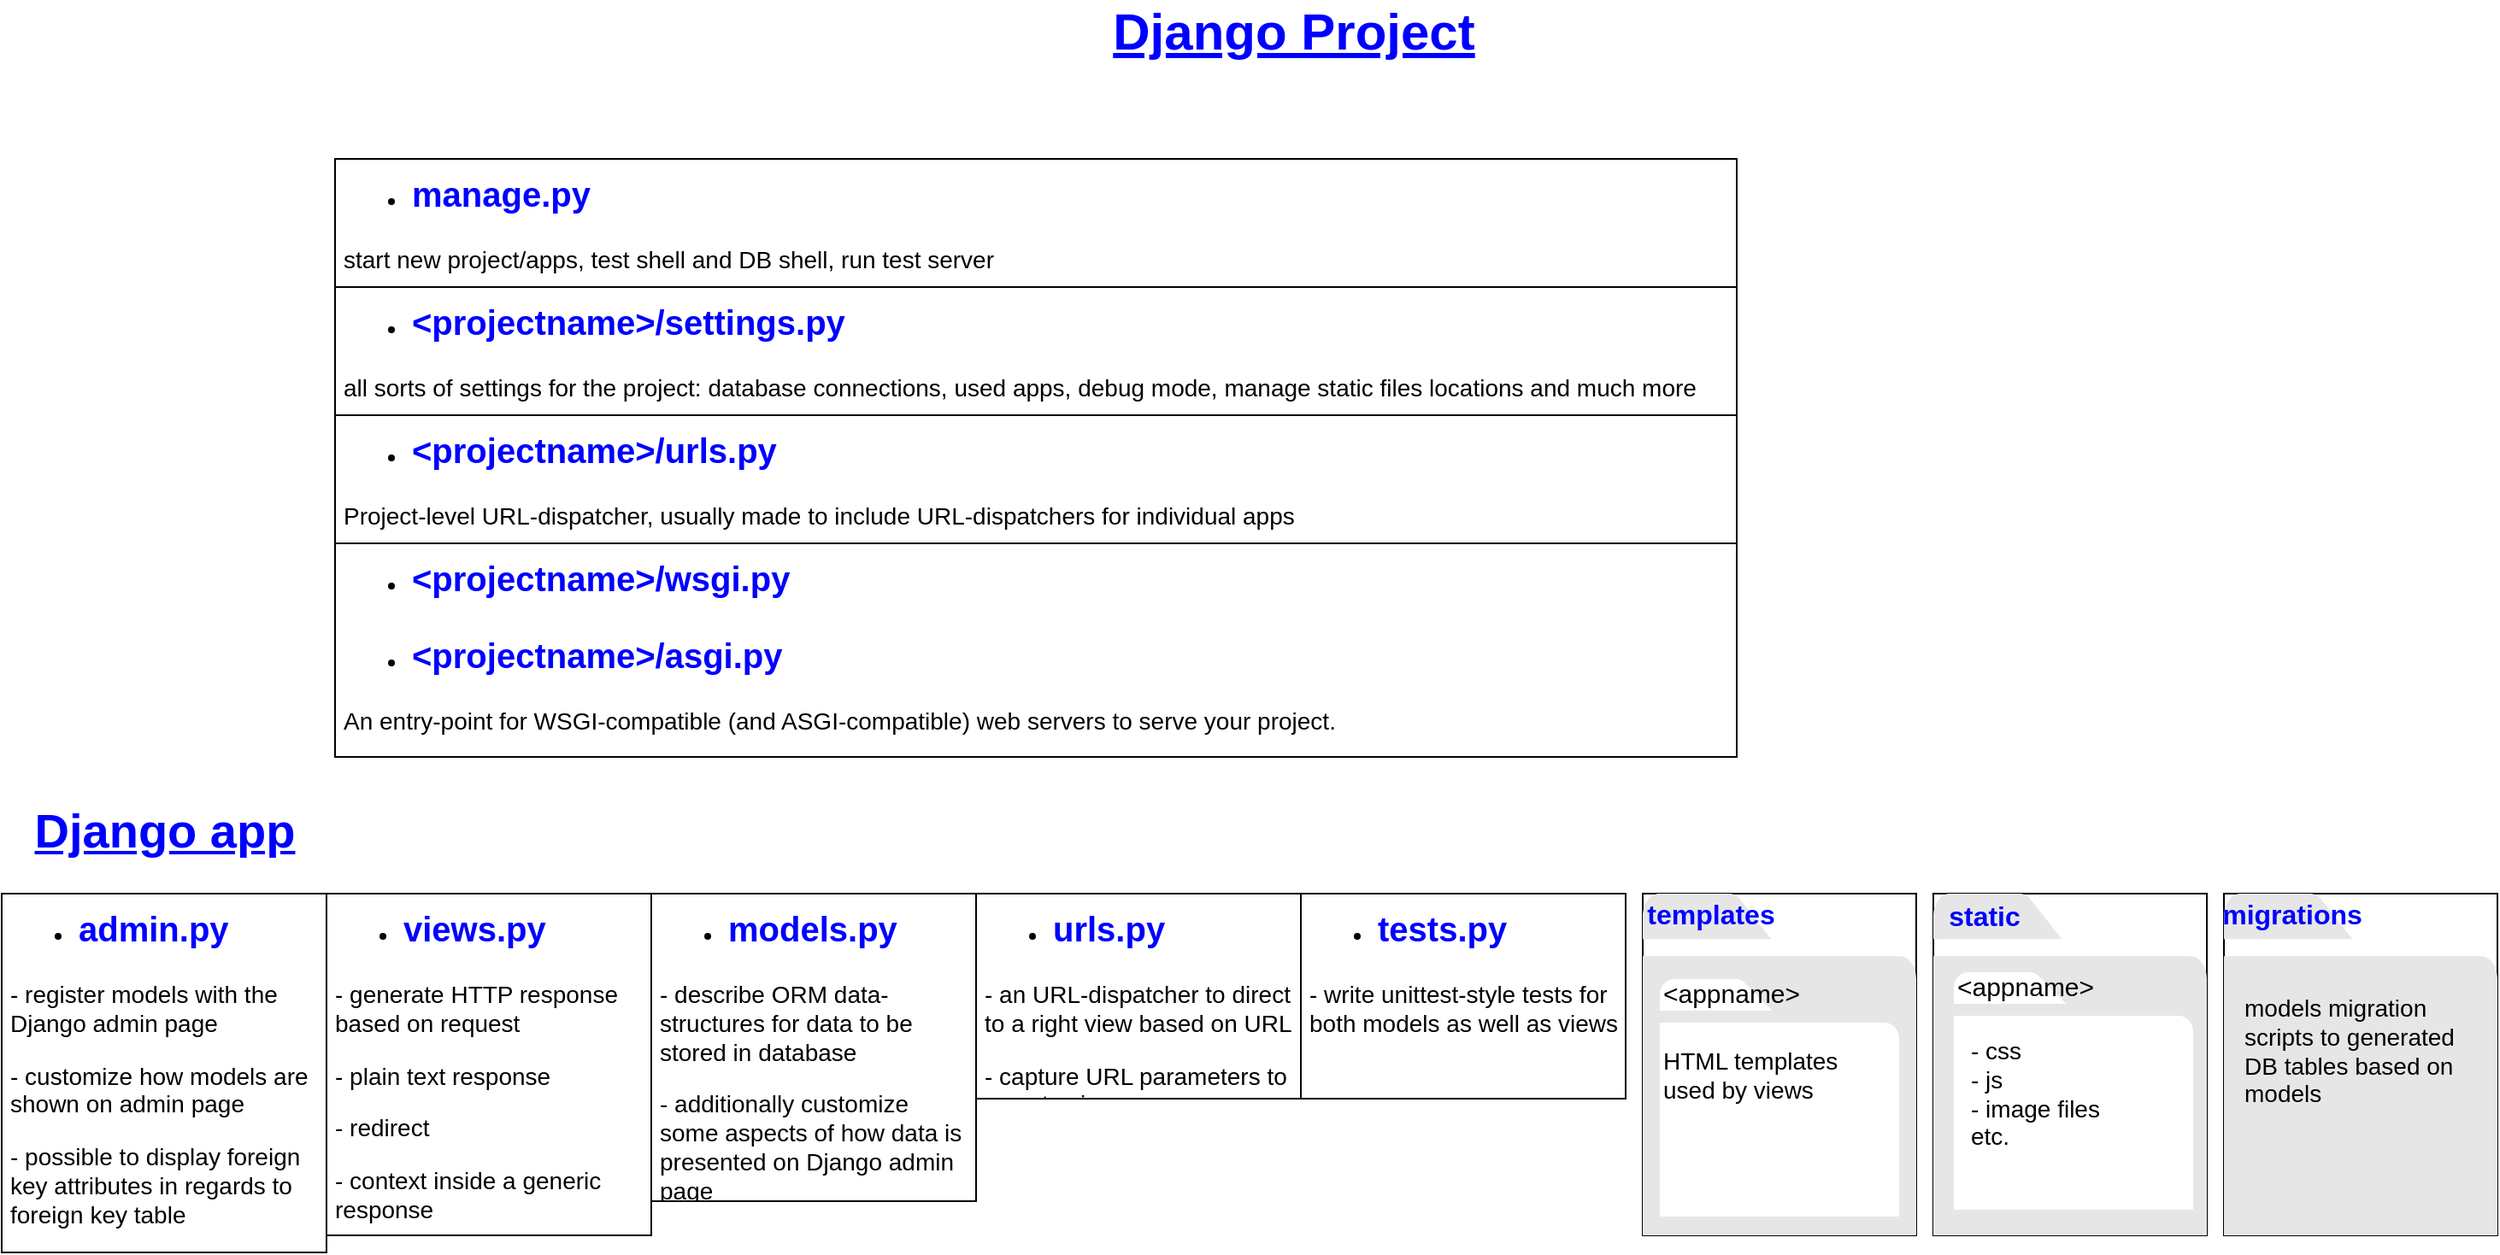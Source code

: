 <mxfile version="21.1.2" type="device">
  <diagram name="Page-1" id="mdpjn57YCdcAAkX0H43z">
    <mxGraphModel dx="1588" dy="2194" grid="1" gridSize="10" guides="1" tooltips="1" connect="1" arrows="1" fold="1" page="1" pageScale="1" pageWidth="850" pageHeight="1100" math="0" shadow="0">
      <root>
        <mxCell id="0" />
        <mxCell id="1" parent="0" />
        <mxCell id="vuGsGzaFiT-Mfd9MDiGt-1" value="&lt;div style=&quot;font-size: 30px;&quot;&gt;&lt;b&gt;&lt;font style=&quot;font-size: 30px;&quot; color=&quot;#0000ff&quot;&gt;&lt;u&gt;Django Project&lt;/u&gt;&lt;/font&gt;&lt;/b&gt;&lt;/div&gt;" style="text;html=1;strokeColor=none;fillColor=none;align=center;verticalAlign=middle;whiteSpace=wrap;rounded=0;" vertex="1" parent="1">
          <mxGeometry x="830" y="-130" width="372" height="30" as="geometry" />
        </mxCell>
        <mxCell id="vuGsGzaFiT-Mfd9MDiGt-2" value="&lt;font color=&quot;#0000ff&quot;&gt;&lt;font style=&quot;font-size: 28px;&quot;&gt;&lt;u&gt;&lt;b&gt;Django app&lt;/b&gt;&lt;/u&gt;&lt;/font&gt;&lt;/font&gt;" style="text;html=1;strokeColor=none;fillColor=none;align=center;verticalAlign=middle;whiteSpace=wrap;rounded=0;" vertex="1" parent="1">
          <mxGeometry x="263.5" y="330" width="183" height="45" as="geometry" />
        </mxCell>
        <mxCell id="vuGsGzaFiT-Mfd9MDiGt-3" value="&lt;ul&gt;&lt;li&gt;&lt;h1&gt;&lt;font style=&quot;font-size: 20px;&quot; color=&quot;#0000ff&quot;&gt;admin.py&lt;/font&gt;&lt;/h1&gt;&lt;/li&gt;&lt;/ul&gt;&lt;p style=&quot;font-size: 14px;&quot;&gt;&lt;font style=&quot;font-size: 14px;&quot;&gt;- register models with the Django admin page&lt;/font&gt;&lt;/p&gt;&lt;p style=&quot;font-size: 14px;&quot;&gt;&lt;font style=&quot;font-size: 14px;&quot;&gt;- customize how models are shown on admin page&lt;/font&gt;&lt;/p&gt;&lt;p style=&quot;font-size: 14px;&quot;&gt;&lt;font style=&quot;font-size: 14px;&quot;&gt;- possible to display foreign key attributes in regards to foreign key table&lt;/font&gt;&lt;br&gt;&lt;/p&gt;" style="text;html=1;strokeColor=default;fillColor=none;spacing=5;spacingTop=-20;whiteSpace=wrap;overflow=hidden;rounded=0;" vertex="1" parent="1">
          <mxGeometry x="260" y="390" width="190" height="210" as="geometry" />
        </mxCell>
        <mxCell id="vuGsGzaFiT-Mfd9MDiGt-4" value="&lt;ul&gt;&lt;li&gt;&lt;h1&gt;&lt;font style=&quot;font-size: 20px;&quot; color=&quot;#0000ff&quot;&gt;views.py&lt;/font&gt;&lt;/h1&gt;&lt;/li&gt;&lt;/ul&gt;&lt;p style=&quot;font-size: 14px;&quot;&gt;&lt;font style=&quot;font-size: 14px;&quot;&gt;- generate HTTP response based on request&lt;/font&gt;&lt;/p&gt;&lt;p style=&quot;font-size: 14px;&quot;&gt;&lt;font style=&quot;font-size: 14px;&quot;&gt;- plain text response&lt;/font&gt;&lt;/p&gt;&lt;p style=&quot;font-size: 14px;&quot;&gt;&lt;font style=&quot;font-size: 14px;&quot;&gt;- redirect&lt;/font&gt;&lt;/p&gt;&lt;p style=&quot;font-size: 14px;&quot;&gt;&lt;font style=&quot;font-size: 14px;&quot;&gt;- context inside a generic response&lt;/font&gt;&lt;br&gt;&lt;/p&gt;" style="text;html=1;strokeColor=default;fillColor=none;spacing=5;spacingTop=-20;whiteSpace=wrap;overflow=hidden;rounded=0;" vertex="1" parent="1">
          <mxGeometry x="450" y="390" width="190" height="200" as="geometry" />
        </mxCell>
        <mxCell id="vuGsGzaFiT-Mfd9MDiGt-5" value="&lt;ul&gt;&lt;li&gt;&lt;h1&gt;&lt;font style=&quot;font-size: 20px;&quot; color=&quot;#0000ff&quot;&gt;models.py&lt;/font&gt;&lt;/h1&gt;&lt;/li&gt;&lt;/ul&gt;&lt;p style=&quot;font-size: 14px;&quot;&gt;&lt;font style=&quot;font-size: 14px;&quot;&gt;- describe ORM data-structures for data to be stored in database&lt;/font&gt;&lt;/p&gt;&lt;p style=&quot;font-size: 14px;&quot;&gt;&lt;font style=&quot;font-size: 14px;&quot;&gt;- additionally customize some aspects of how data is presented on Django admin page&lt;/font&gt;&lt;br&gt;&lt;/p&gt;" style="text;html=1;strokeColor=default;fillColor=none;spacing=5;spacingTop=-20;whiteSpace=wrap;overflow=hidden;rounded=0;" vertex="1" parent="1">
          <mxGeometry x="640" y="390" width="190" height="180" as="geometry" />
        </mxCell>
        <mxCell id="vuGsGzaFiT-Mfd9MDiGt-6" value="&lt;ul&gt;&lt;li&gt;&lt;h1&gt;&lt;font style=&quot;font-size: 20px;&quot; color=&quot;#0000ff&quot;&gt;urls.py&lt;/font&gt;&lt;/h1&gt;&lt;/li&gt;&lt;/ul&gt;&lt;p style=&quot;font-size: 14px;&quot;&gt;&lt;font style=&quot;font-size: 14px;&quot;&gt;- an URL-dispatcher to direct to a right view based on URL&lt;/font&gt;&lt;/p&gt;&lt;p style=&quot;font-size: 14px;&quot;&gt;&lt;font style=&quot;font-size: 14px;&quot;&gt;- capture URL parameters to pass to view&lt;/font&gt;&lt;br&gt;&lt;/p&gt;" style="text;html=1;strokeColor=default;fillColor=none;spacing=5;spacingTop=-20;whiteSpace=wrap;overflow=hidden;rounded=0;" vertex="1" parent="1">
          <mxGeometry x="830" y="390" width="190" height="120" as="geometry" />
        </mxCell>
        <mxCell id="vuGsGzaFiT-Mfd9MDiGt-7" value="&lt;ul&gt;&lt;li&gt;&lt;h1&gt;&lt;font style=&quot;font-size: 20px;&quot; color=&quot;#0000ff&quot;&gt;tests.py&lt;/font&gt;&lt;/h1&gt;&lt;/li&gt;&lt;/ul&gt;&lt;p&gt;&lt;font style=&quot;font-size: 14px;&quot;&gt;- write unittest-style tests for both models as well as views&lt;/font&gt;&lt;br&gt;&lt;/p&gt;" style="text;html=1;strokeColor=default;fillColor=none;spacing=5;spacingTop=-20;whiteSpace=wrap;overflow=hidden;rounded=0;" vertex="1" parent="1">
          <mxGeometry x="1020" y="390" width="190" height="120" as="geometry" />
        </mxCell>
        <mxCell id="vuGsGzaFiT-Mfd9MDiGt-21" value="" style="group;strokeColor=default;" vertex="1" connectable="0" parent="1">
          <mxGeometry x="1220" y="390" width="160" height="200" as="geometry" />
        </mxCell>
        <mxCell id="vuGsGzaFiT-Mfd9MDiGt-15" value="" style="sketch=0;pointerEvents=1;shadow=0;dashed=0;html=1;strokeColor=none;labelPosition=center;verticalLabelPosition=bottom;verticalAlign=top;outlineConnect=0;align=center;shape=mxgraph.office.concepts.folder;fillColor=#E6E6E6;flipH=1;" vertex="1" parent="vuGsGzaFiT-Mfd9MDiGt-21">
          <mxGeometry width="160" height="200" as="geometry" />
        </mxCell>
        <mxCell id="vuGsGzaFiT-Mfd9MDiGt-16" value="&lt;b&gt;&lt;font style=&quot;font-size: 16px;&quot; color=&quot;#0000ff&quot;&gt;templates&lt;/font&gt;&lt;/b&gt;" style="text;html=1;strokeColor=none;fillColor=none;align=center;verticalAlign=middle;whiteSpace=wrap;rounded=0;" vertex="1" parent="vuGsGzaFiT-Mfd9MDiGt-21">
          <mxGeometry x="10" y="-3" width="60" height="30" as="geometry" />
        </mxCell>
        <mxCell id="vuGsGzaFiT-Mfd9MDiGt-28" value="" style="group" vertex="1" connectable="0" parent="vuGsGzaFiT-Mfd9MDiGt-21">
          <mxGeometry x="10" y="43" width="140" height="146" as="geometry" />
        </mxCell>
        <mxCell id="vuGsGzaFiT-Mfd9MDiGt-26" value="" style="sketch=0;pointerEvents=1;shadow=0;dashed=0;html=1;strokeColor=none;labelPosition=center;verticalLabelPosition=bottom;verticalAlign=top;outlineConnect=0;align=center;shape=mxgraph.office.concepts.folder;fillColor=#FFFFFF;flipH=1;" vertex="1" parent="vuGsGzaFiT-Mfd9MDiGt-28">
          <mxGeometry y="7" width="140" height="139" as="geometry" />
        </mxCell>
        <mxCell id="vuGsGzaFiT-Mfd9MDiGt-27" value="&lt;font style=&quot;font-size: 15px;&quot;&gt;&amp;lt;appname&amp;gt;&lt;/font&gt;" style="text;html=1;strokeColor=none;fillColor=none;align=center;verticalAlign=middle;whiteSpace=wrap;rounded=0;" vertex="1" parent="vuGsGzaFiT-Mfd9MDiGt-28">
          <mxGeometry x="12" width="60" height="30" as="geometry" />
        </mxCell>
        <mxCell id="vuGsGzaFiT-Mfd9MDiGt-32" value="&lt;div style=&quot;font-size: 13px;&quot; align=&quot;left&quot;&gt;&lt;font style=&quot;font-size: 14px;&quot;&gt;HTML templates&amp;nbsp; used by views&lt;/font&gt;&lt;/div&gt;" style="text;html=1;strokeColor=none;fillColor=none;align=left;verticalAlign=middle;whiteSpace=wrap;rounded=0;" vertex="1" parent="vuGsGzaFiT-Mfd9MDiGt-28">
          <mxGeometry y="41" width="128" height="44" as="geometry" />
        </mxCell>
        <mxCell id="vuGsGzaFiT-Mfd9MDiGt-22" value="" style="group;strokeColor=default;" vertex="1" connectable="0" parent="1">
          <mxGeometry x="1390" y="390" width="160" height="200" as="geometry" />
        </mxCell>
        <mxCell id="vuGsGzaFiT-Mfd9MDiGt-17" value="" style="sketch=0;pointerEvents=1;shadow=0;dashed=0;html=1;strokeColor=none;labelPosition=center;verticalLabelPosition=bottom;verticalAlign=top;outlineConnect=0;align=center;shape=mxgraph.office.concepts.folder;fillColor=#E6E6E6;flipH=1;" vertex="1" parent="vuGsGzaFiT-Mfd9MDiGt-22">
          <mxGeometry width="160" height="200" as="geometry" />
        </mxCell>
        <mxCell id="vuGsGzaFiT-Mfd9MDiGt-18" value="&lt;b&gt;&lt;font style=&quot;font-size: 16px;&quot; color=&quot;#0000ff&quot;&gt;static&lt;/font&gt;&lt;/b&gt;" style="text;html=1;strokeColor=none;fillColor=none;align=center;verticalAlign=middle;whiteSpace=wrap;rounded=0;" vertex="1" parent="vuGsGzaFiT-Mfd9MDiGt-22">
          <mxGeometry y="-2" width="60" height="30" as="geometry" />
        </mxCell>
        <mxCell id="vuGsGzaFiT-Mfd9MDiGt-29" value="" style="group" vertex="1" connectable="0" parent="vuGsGzaFiT-Mfd9MDiGt-22">
          <mxGeometry x="12" y="39" width="140" height="146" as="geometry" />
        </mxCell>
        <mxCell id="vuGsGzaFiT-Mfd9MDiGt-30" value="" style="sketch=0;pointerEvents=1;shadow=0;dashed=0;html=1;strokeColor=none;labelPosition=center;verticalLabelPosition=bottom;verticalAlign=top;outlineConnect=0;align=center;shape=mxgraph.office.concepts.folder;fillColor=#FFFFFF;flipH=1;" vertex="1" parent="vuGsGzaFiT-Mfd9MDiGt-29">
          <mxGeometry y="7" width="140" height="139" as="geometry" />
        </mxCell>
        <mxCell id="vuGsGzaFiT-Mfd9MDiGt-31" value="&lt;font style=&quot;font-size: 15px;&quot;&gt;&amp;lt;appname&amp;gt;&lt;/font&gt;" style="text;html=1;strokeColor=none;fillColor=none;align=center;verticalAlign=middle;whiteSpace=wrap;rounded=0;" vertex="1" parent="vuGsGzaFiT-Mfd9MDiGt-29">
          <mxGeometry x="12" width="60" height="30" as="geometry" />
        </mxCell>
        <mxCell id="vuGsGzaFiT-Mfd9MDiGt-34" value="&lt;div align=&quot;left&quot;&gt;&lt;font style=&quot;font-size: 14px;&quot;&gt;- css&lt;/font&gt;&lt;br&gt;&lt;font style=&quot;font-size: 14px;&quot;&gt;- js&lt;/font&gt;&lt;br&gt;&lt;font style=&quot;font-size: 14px;&quot;&gt;- image files&lt;/font&gt;&lt;br&gt;&lt;font style=&quot;font-size: 14px;&quot;&gt;etc.&lt;/font&gt;&lt;/div&gt;" style="text;html=1;strokeColor=none;fillColor=none;align=left;verticalAlign=middle;whiteSpace=wrap;rounded=0;" vertex="1" parent="vuGsGzaFiT-Mfd9MDiGt-29">
          <mxGeometry x="8" y="38" width="120" height="79" as="geometry" />
        </mxCell>
        <mxCell id="vuGsGzaFiT-Mfd9MDiGt-23" value="" style="group;strokeColor=default;" vertex="1" connectable="0" parent="1">
          <mxGeometry x="1560" y="390" width="160" height="200" as="geometry" />
        </mxCell>
        <mxCell id="vuGsGzaFiT-Mfd9MDiGt-19" value="" style="sketch=0;pointerEvents=1;shadow=0;dashed=0;html=1;strokeColor=none;labelPosition=center;verticalLabelPosition=bottom;verticalAlign=top;outlineConnect=0;align=center;shape=mxgraph.office.concepts.folder;fillColor=#E6E6E6;flipH=1;" vertex="1" parent="vuGsGzaFiT-Mfd9MDiGt-23">
          <mxGeometry width="160" height="200" as="geometry" />
        </mxCell>
        <mxCell id="vuGsGzaFiT-Mfd9MDiGt-20" value="&lt;b&gt;&lt;font style=&quot;font-size: 16px;&quot; color=&quot;#0000ff&quot;&gt;migrations&lt;/font&gt;&lt;/b&gt;" style="text;html=1;strokeColor=none;fillColor=none;align=center;verticalAlign=middle;whiteSpace=wrap;rounded=0;" vertex="1" parent="vuGsGzaFiT-Mfd9MDiGt-23">
          <mxGeometry x="10" y="-3" width="60" height="30" as="geometry" />
        </mxCell>
        <mxCell id="vuGsGzaFiT-Mfd9MDiGt-35" value="&lt;div style=&quot;font-size: 13px;&quot; align=&quot;left&quot;&gt;&lt;font style=&quot;font-size: 14px;&quot;&gt;models migration scripts to generated DB tables based on models&lt;/font&gt;&lt;br&gt;&lt;/div&gt;" style="text;html=1;strokeColor=none;fillColor=none;align=left;verticalAlign=middle;whiteSpace=wrap;rounded=0;" vertex="1" parent="vuGsGzaFiT-Mfd9MDiGt-23">
          <mxGeometry x="10" y="56" width="138" height="72" as="geometry" />
        </mxCell>
        <mxCell id="vuGsGzaFiT-Mfd9MDiGt-38" value="&lt;ul&gt;&lt;li&gt;&lt;h1&gt;&lt;font style=&quot;font-size: 20px;&quot; color=&quot;#0000ff&quot;&gt;manage.py&lt;/font&gt;&lt;/h1&gt;&lt;/li&gt;&lt;/ul&gt;&lt;font style=&quot;font-size: 14px;&quot;&gt;start new project/apps, test shell and DB shell, run test server&lt;/font&gt;" style="text;html=1;strokeColor=default;fillColor=none;spacing=5;spacingTop=-20;whiteSpace=wrap;overflow=hidden;rounded=0;" vertex="1" parent="1">
          <mxGeometry x="455" y="-40" width="820" height="75" as="geometry" />
        </mxCell>
        <mxCell id="vuGsGzaFiT-Mfd9MDiGt-39" value="&lt;ul&gt;&lt;li&gt;&lt;h1&gt;&lt;font style=&quot;font-size: 20px;&quot; color=&quot;#0000ff&quot;&gt;&amp;lt;projectname&amp;gt;/settings.py&lt;/font&gt;&lt;/h1&gt;&lt;/li&gt;&lt;/ul&gt;&lt;font style=&quot;font-size: 14px;&quot;&gt;all sorts of settings for the project: database connections, used apps, debug mode, manage static files locations and much more &lt;br&gt;&lt;/font&gt;" style="text;html=1;strokeColor=default;fillColor=none;spacing=5;spacingTop=-20;whiteSpace=wrap;overflow=hidden;rounded=0;" vertex="1" parent="1">
          <mxGeometry x="455" y="35" width="820" height="75" as="geometry" />
        </mxCell>
        <mxCell id="vuGsGzaFiT-Mfd9MDiGt-40" value="&lt;ul&gt;&lt;li&gt;&lt;h1&gt;&lt;font style=&quot;font-size: 20px;&quot; color=&quot;#0000ff&quot;&gt;&amp;lt;projectname&amp;gt;/urls.py&lt;/font&gt;&lt;/h1&gt;&lt;/li&gt;&lt;/ul&gt;&lt;font style=&quot;font-size: 14px;&quot;&gt;Project-level URL-dispatcher, usually made to include URL-dispatchers for individual apps&lt;br&gt;&lt;/font&gt;" style="text;html=1;strokeColor=default;fillColor=none;spacing=5;spacingTop=-20;whiteSpace=wrap;overflow=hidden;rounded=0;" vertex="1" parent="1">
          <mxGeometry x="455" y="110" width="820" height="75" as="geometry" />
        </mxCell>
        <mxCell id="vuGsGzaFiT-Mfd9MDiGt-41" value="&lt;ul&gt;&lt;li&gt;&lt;h1&gt;&lt;font style=&quot;font-size: 20px;&quot; color=&quot;#0000ff&quot;&gt;&amp;lt;projectname&amp;gt;/wsgi.py&lt;/font&gt;&lt;/h1&gt;&lt;/li&gt;&lt;li&gt;&lt;h1&gt;&lt;font style=&quot;font-size: 20px;&quot; color=&quot;#0000ff&quot;&gt;&amp;lt;projectname&amp;gt;/asgi.py &lt;/font&gt;&lt;/h1&gt;&lt;/li&gt;&lt;/ul&gt;&lt;div&gt;&lt;font style=&quot;font-size: 14px;&quot;&gt;An entry-point for WSGI-compatible (and ASGI-compatible&lt;/font&gt;&lt;font style=&quot;font-size: 14px;&quot;&gt;) web servers to serve your project.&lt;/font&gt;&lt;/div&gt;" style="text;html=1;strokeColor=default;fillColor=none;spacing=5;spacingTop=-20;whiteSpace=wrap;overflow=hidden;rounded=0;" vertex="1" parent="1">
          <mxGeometry x="455" y="185" width="820" height="125" as="geometry" />
        </mxCell>
      </root>
    </mxGraphModel>
  </diagram>
</mxfile>
